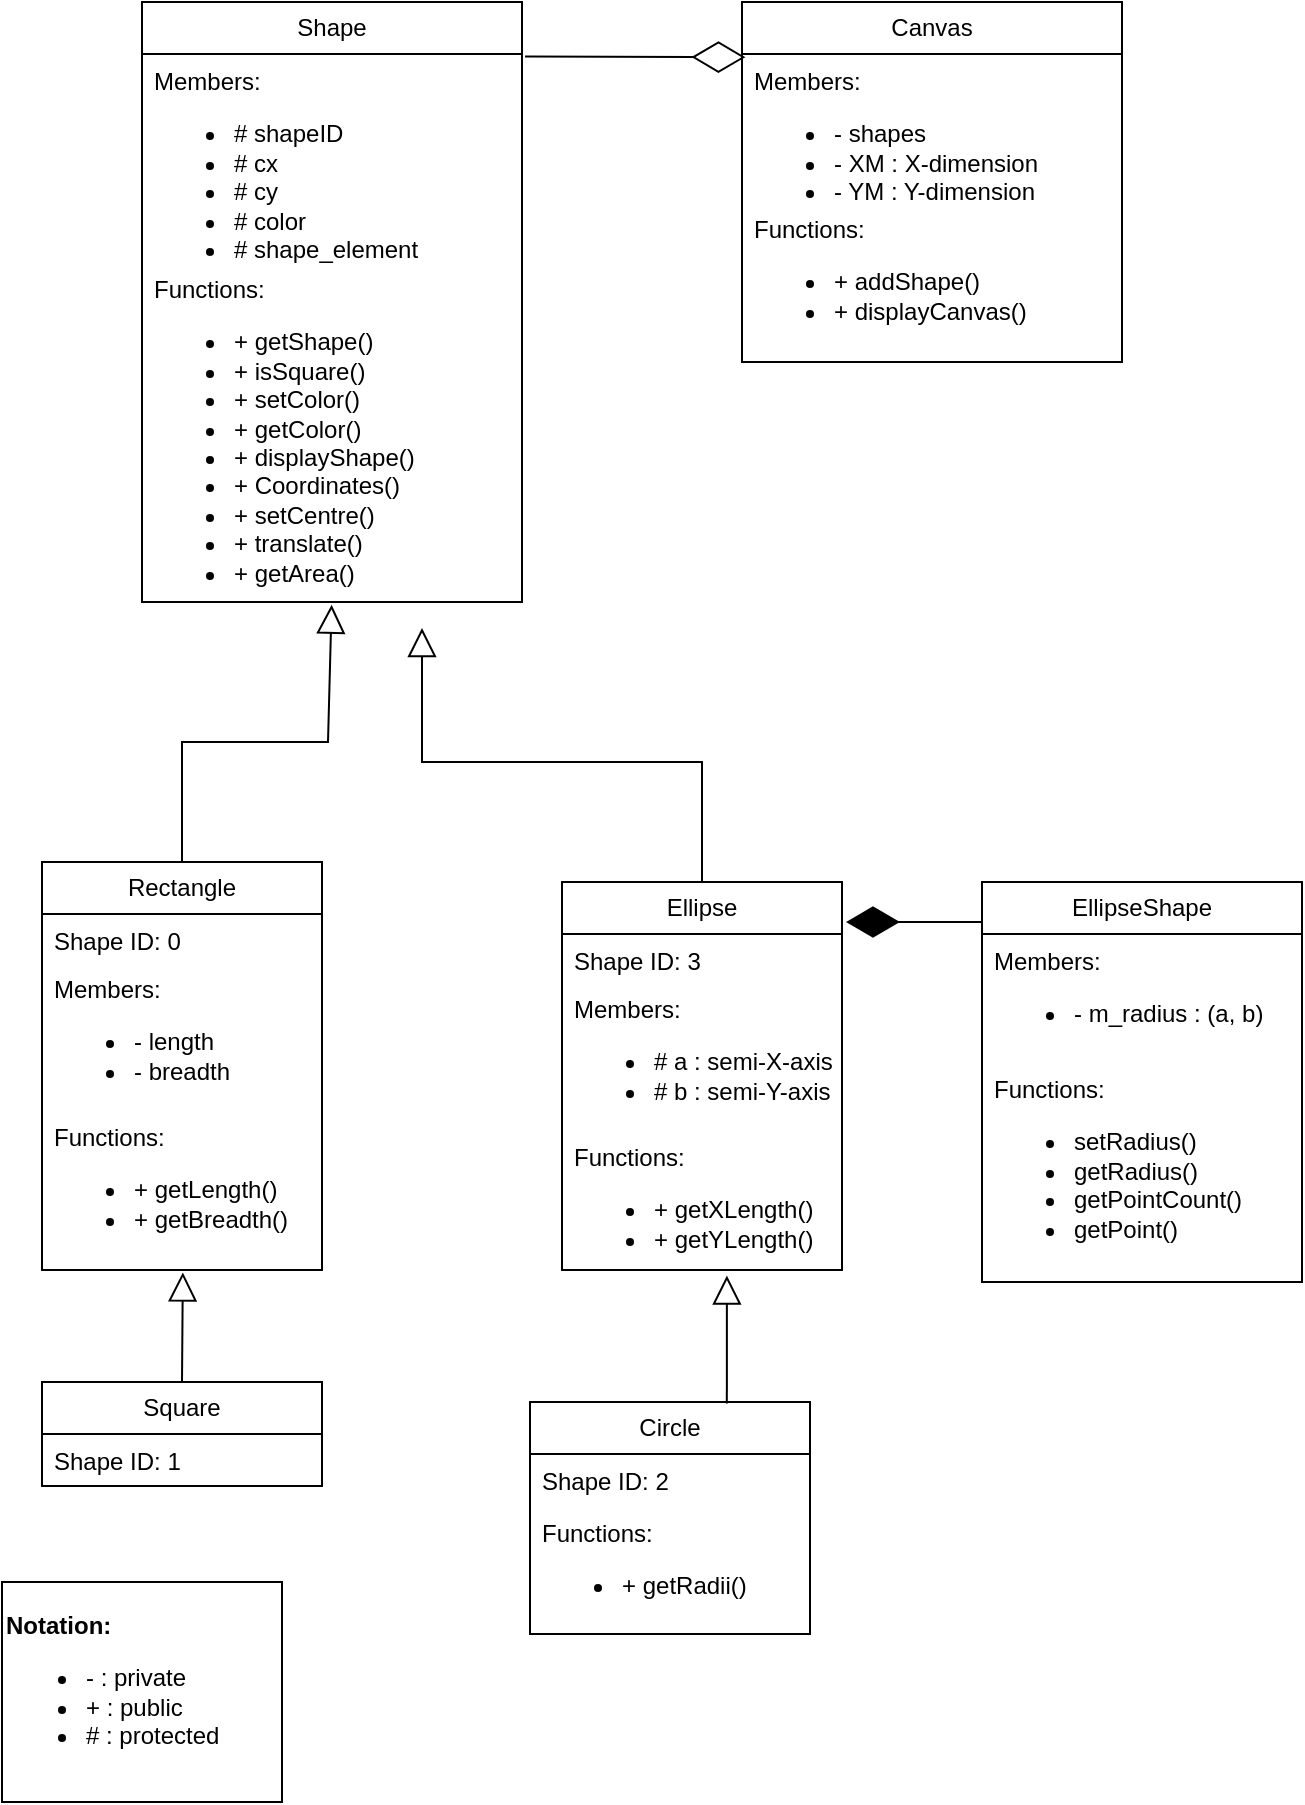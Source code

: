 <mxfile version="27.1.6">
  <diagram name="Page-1" id="7hACqgQvkvGabZb02zQf">
    <mxGraphModel dx="760" dy="527" grid="1" gridSize="10" guides="1" tooltips="1" connect="1" arrows="1" fold="1" page="1" pageScale="1" pageWidth="827" pageHeight="1169" background="#FFFFFF" math="0" shadow="0">
      <root>
        <mxCell id="0" />
        <mxCell id="1" parent="0" />
        <mxCell id="FPPSuQH6Zmqco6IqpO9m-17" value="Rectangle" style="swimlane;fontStyle=0;childLayout=stackLayout;horizontal=1;startSize=26;fillColor=none;horizontalStack=0;resizeParent=1;resizeParentMax=0;resizeLast=0;collapsible=1;marginBottom=0;whiteSpace=wrap;html=1;" vertex="1" parent="1">
          <mxGeometry x="100" y="440" width="140" height="204" as="geometry" />
        </mxCell>
        <mxCell id="FPPSuQH6Zmqco6IqpO9m-51" value="&lt;div&gt;Shape ID: 0&lt;/div&gt;" style="text;strokeColor=none;fillColor=none;align=left;verticalAlign=top;spacingLeft=4;spacingRight=4;overflow=hidden;rotatable=0;points=[[0,0.5],[1,0.5]];portConstraint=eastwest;whiteSpace=wrap;html=1;" vertex="1" parent="FPPSuQH6Zmqco6IqpO9m-17">
          <mxGeometry y="26" width="140" height="24" as="geometry" />
        </mxCell>
        <mxCell id="FPPSuQH6Zmqco6IqpO9m-18" value="Members:&lt;br&gt;&lt;ul&gt;&lt;li&gt;- length&amp;nbsp;&lt;/li&gt;&lt;li&gt;- breadth&lt;/li&gt;&lt;/ul&gt;&lt;div&gt;&lt;br&gt;&lt;/div&gt;" style="text;strokeColor=none;fillColor=none;align=left;verticalAlign=top;spacingLeft=4;spacingRight=4;overflow=hidden;rotatable=0;points=[[0,0.5],[1,0.5]];portConstraint=eastwest;whiteSpace=wrap;html=1;" vertex="1" parent="FPPSuQH6Zmqco6IqpO9m-17">
          <mxGeometry y="50" width="140" height="74" as="geometry" />
        </mxCell>
        <mxCell id="FPPSuQH6Zmqco6IqpO9m-19" value="Functions:&lt;div&gt;&lt;ul&gt;&lt;li&gt;+ getLength()&lt;/li&gt;&lt;li&gt;+ getBreadth()&lt;/li&gt;&lt;/ul&gt;&lt;/div&gt;" style="text;strokeColor=none;fillColor=none;align=left;verticalAlign=top;spacingLeft=4;spacingRight=4;overflow=hidden;rotatable=0;points=[[0,0.5],[1,0.5]];portConstraint=eastwest;whiteSpace=wrap;html=1;" vertex="1" parent="FPPSuQH6Zmqco6IqpO9m-17">
          <mxGeometry y="124" width="140" height="80" as="geometry" />
        </mxCell>
        <mxCell id="FPPSuQH6Zmqco6IqpO9m-21" value="Ellipse" style="swimlane;fontStyle=0;childLayout=stackLayout;horizontal=1;startSize=26;fillColor=none;horizontalStack=0;resizeParent=1;resizeParentMax=0;resizeLast=0;collapsible=1;marginBottom=0;whiteSpace=wrap;html=1;" vertex="1" parent="1">
          <mxGeometry x="360" y="450" width="140" height="194" as="geometry" />
        </mxCell>
        <mxCell id="FPPSuQH6Zmqco6IqpO9m-53" value="&lt;div&gt;Shape ID: 3&lt;/div&gt;" style="text;strokeColor=none;fillColor=none;align=left;verticalAlign=top;spacingLeft=4;spacingRight=4;overflow=hidden;rotatable=0;points=[[0,0.5],[1,0.5]];portConstraint=eastwest;whiteSpace=wrap;html=1;" vertex="1" parent="FPPSuQH6Zmqco6IqpO9m-21">
          <mxGeometry y="26" width="140" height="24" as="geometry" />
        </mxCell>
        <mxCell id="FPPSuQH6Zmqco6IqpO9m-22" value="Members:&lt;div&gt;&lt;ul&gt;&lt;li&gt;# a : semi-X-axis&lt;/li&gt;&lt;li&gt;# b : semi-Y-axis&lt;/li&gt;&lt;/ul&gt;&lt;/div&gt;" style="text;strokeColor=none;fillColor=none;align=left;verticalAlign=top;spacingLeft=4;spacingRight=4;overflow=hidden;rotatable=0;points=[[0,0.5],[1,0.5]];portConstraint=eastwest;whiteSpace=wrap;html=1;" vertex="1" parent="FPPSuQH6Zmqco6IqpO9m-21">
          <mxGeometry y="50" width="140" height="74" as="geometry" />
        </mxCell>
        <mxCell id="FPPSuQH6Zmqco6IqpO9m-23" value="Functions:&lt;div&gt;&lt;ul&gt;&lt;li&gt;+ getXLength()&lt;/li&gt;&lt;li&gt;+ getYLength()&lt;/li&gt;&lt;/ul&gt;&lt;/div&gt;" style="text;strokeColor=none;fillColor=none;align=left;verticalAlign=top;spacingLeft=4;spacingRight=4;overflow=hidden;rotatable=0;points=[[0,0.5],[1,0.5]];portConstraint=eastwest;whiteSpace=wrap;html=1;" vertex="1" parent="FPPSuQH6Zmqco6IqpO9m-21">
          <mxGeometry y="124" width="140" height="70" as="geometry" />
        </mxCell>
        <mxCell id="FPPSuQH6Zmqco6IqpO9m-25" value="EllipseShape" style="swimlane;fontStyle=0;childLayout=stackLayout;horizontal=1;startSize=26;fillColor=none;horizontalStack=0;resizeParent=1;resizeParentMax=0;resizeLast=0;collapsible=1;marginBottom=0;whiteSpace=wrap;html=1;" vertex="1" parent="1">
          <mxGeometry x="570" y="450" width="160" height="200" as="geometry" />
        </mxCell>
        <mxCell id="FPPSuQH6Zmqco6IqpO9m-26" value="Members:&lt;div&gt;&lt;ul&gt;&lt;li&gt;- m_radius : (a, b)&lt;/li&gt;&lt;/ul&gt;&lt;/div&gt;" style="text;strokeColor=none;fillColor=none;align=left;verticalAlign=top;spacingLeft=4;spacingRight=4;overflow=hidden;rotatable=0;points=[[0,0.5],[1,0.5]];portConstraint=eastwest;whiteSpace=wrap;html=1;" vertex="1" parent="FPPSuQH6Zmqco6IqpO9m-25">
          <mxGeometry y="26" width="160" height="64" as="geometry" />
        </mxCell>
        <mxCell id="FPPSuQH6Zmqco6IqpO9m-27" value="Functions:&lt;div&gt;&lt;ul&gt;&lt;li&gt;setRadius()&lt;/li&gt;&lt;li&gt;getRadius()&lt;/li&gt;&lt;li&gt;getPointCount()&lt;/li&gt;&lt;li&gt;getPoint()&lt;/li&gt;&lt;/ul&gt;&lt;/div&gt;" style="text;strokeColor=none;fillColor=none;align=left;verticalAlign=top;spacingLeft=4;spacingRight=4;overflow=hidden;rotatable=0;points=[[0,0.5],[1,0.5]];portConstraint=eastwest;whiteSpace=wrap;html=1;" vertex="1" parent="FPPSuQH6Zmqco6IqpO9m-25">
          <mxGeometry y="90" width="160" height="110" as="geometry" />
        </mxCell>
        <mxCell id="FPPSuQH6Zmqco6IqpO9m-29" value="Canvas" style="swimlane;fontStyle=0;childLayout=stackLayout;horizontal=1;startSize=26;fillColor=none;horizontalStack=0;resizeParent=1;resizeParentMax=0;resizeLast=0;collapsible=1;marginBottom=0;whiteSpace=wrap;html=1;" vertex="1" parent="1">
          <mxGeometry x="450" y="10" width="190" height="180" as="geometry" />
        </mxCell>
        <mxCell id="FPPSuQH6Zmqco6IqpO9m-30" value="Members:&lt;div&gt;&lt;ul&gt;&lt;li&gt;- shapes&lt;/li&gt;&lt;li&gt;- XM : X-dimension&lt;/li&gt;&lt;li&gt;- YM : Y-dimension&lt;/li&gt;&lt;/ul&gt;&lt;/div&gt;" style="text;strokeColor=none;fillColor=none;align=left;verticalAlign=top;spacingLeft=4;spacingRight=4;overflow=hidden;rotatable=0;points=[[0,0.5],[1,0.5]];portConstraint=eastwest;whiteSpace=wrap;html=1;" vertex="1" parent="FPPSuQH6Zmqco6IqpO9m-29">
          <mxGeometry y="26" width="190" height="74" as="geometry" />
        </mxCell>
        <mxCell id="FPPSuQH6Zmqco6IqpO9m-31" value="Functions:&lt;div&gt;&lt;ul&gt;&lt;li&gt;+ addShape()&lt;/li&gt;&lt;li&gt;+ displayCanvas()&lt;/li&gt;&lt;/ul&gt;&lt;/div&gt;" style="text;strokeColor=none;fillColor=none;align=left;verticalAlign=top;spacingLeft=4;spacingRight=4;overflow=hidden;rotatable=0;points=[[0,0.5],[1,0.5]];portConstraint=eastwest;whiteSpace=wrap;html=1;" vertex="1" parent="FPPSuQH6Zmqco6IqpO9m-29">
          <mxGeometry y="100" width="190" height="80" as="geometry" />
        </mxCell>
        <mxCell id="FPPSuQH6Zmqco6IqpO9m-43" value="Shape" style="swimlane;fontStyle=0;childLayout=stackLayout;horizontal=1;startSize=26;fillColor=none;horizontalStack=0;resizeParent=1;resizeParentMax=0;resizeLast=0;collapsible=1;marginBottom=0;whiteSpace=wrap;html=1;" vertex="1" parent="1">
          <mxGeometry x="150" y="10" width="190" height="300" as="geometry" />
        </mxCell>
        <mxCell id="FPPSuQH6Zmqco6IqpO9m-44" value="Members:&lt;br&gt;&lt;ul&gt;&lt;li&gt;# shapeID&lt;/li&gt;&lt;li&gt;# cx&lt;/li&gt;&lt;li&gt;# cy&lt;/li&gt;&lt;li&gt;# color&lt;/li&gt;&lt;li&gt;# shape_element&lt;/li&gt;&lt;/ul&gt;" style="text;strokeColor=none;fillColor=none;align=left;verticalAlign=top;spacingLeft=4;spacingRight=4;overflow=hidden;rotatable=0;points=[[0,0.5],[1,0.5]];portConstraint=eastwest;whiteSpace=wrap;html=1;" vertex="1" parent="FPPSuQH6Zmqco6IqpO9m-43">
          <mxGeometry y="26" width="190" height="104" as="geometry" />
        </mxCell>
        <mxCell id="FPPSuQH6Zmqco6IqpO9m-45" value="Functions:&lt;div&gt;&lt;ul&gt;&lt;li&gt;+ getShape()&lt;/li&gt;&lt;li&gt;+ isSquare()&lt;/li&gt;&lt;li&gt;+ setColor()&lt;/li&gt;&lt;li&gt;+ getColor()&lt;/li&gt;&lt;li&gt;+ displayShape()&lt;/li&gt;&lt;li&gt;+ Coordinates()&lt;/li&gt;&lt;li&gt;+ setCentre()&lt;/li&gt;&lt;li&gt;+ translate()&lt;/li&gt;&lt;li&gt;+ getArea()&lt;/li&gt;&lt;/ul&gt;&lt;/div&gt;" style="text;strokeColor=none;fillColor=none;align=left;verticalAlign=top;spacingLeft=4;spacingRight=4;overflow=hidden;rotatable=0;points=[[0,0.5],[1,0.5]];portConstraint=eastwest;whiteSpace=wrap;html=1;" vertex="1" parent="FPPSuQH6Zmqco6IqpO9m-43">
          <mxGeometry y="130" width="190" height="170" as="geometry" />
        </mxCell>
        <mxCell id="FPPSuQH6Zmqco6IqpO9m-54" value="Square" style="swimlane;fontStyle=0;childLayout=stackLayout;horizontal=1;startSize=26;fillColor=none;horizontalStack=0;resizeParent=1;resizeParentMax=0;resizeLast=0;collapsible=1;marginBottom=0;whiteSpace=wrap;html=1;" vertex="1" parent="1">
          <mxGeometry x="100" y="700" width="140" height="52" as="geometry" />
        </mxCell>
        <mxCell id="FPPSuQH6Zmqco6IqpO9m-55" value="Shape ID: 1" style="text;strokeColor=none;fillColor=none;align=left;verticalAlign=top;spacingLeft=4;spacingRight=4;overflow=hidden;rotatable=0;points=[[0,0.5],[1,0.5]];portConstraint=eastwest;whiteSpace=wrap;html=1;" vertex="1" parent="FPPSuQH6Zmqco6IqpO9m-54">
          <mxGeometry y="26" width="140" height="26" as="geometry" />
        </mxCell>
        <mxCell id="FPPSuQH6Zmqco6IqpO9m-58" value="Circle" style="swimlane;fontStyle=0;childLayout=stackLayout;horizontal=1;startSize=26;fillColor=none;horizontalStack=0;resizeParent=1;resizeParentMax=0;resizeLast=0;collapsible=1;marginBottom=0;whiteSpace=wrap;html=1;" vertex="1" parent="1">
          <mxGeometry x="344" y="710" width="140" height="116" as="geometry" />
        </mxCell>
        <mxCell id="FPPSuQH6Zmqco6IqpO9m-61" value="Shape ID: 2" style="text;strokeColor=none;fillColor=none;align=left;verticalAlign=top;spacingLeft=4;spacingRight=4;overflow=hidden;rotatable=0;points=[[0,0.5],[1,0.5]];portConstraint=eastwest;whiteSpace=wrap;html=1;" vertex="1" parent="FPPSuQH6Zmqco6IqpO9m-58">
          <mxGeometry y="26" width="140" height="26" as="geometry" />
        </mxCell>
        <mxCell id="FPPSuQH6Zmqco6IqpO9m-59" value="Functions:&lt;div&gt;&lt;ul&gt;&lt;li&gt;+ getRadii()&lt;/li&gt;&lt;/ul&gt;&lt;/div&gt;" style="text;strokeColor=none;fillColor=none;align=left;verticalAlign=top;spacingLeft=4;spacingRight=4;overflow=hidden;rotatable=0;points=[[0,0.5],[1,0.5]];portConstraint=eastwest;whiteSpace=wrap;html=1;" vertex="1" parent="FPPSuQH6Zmqco6IqpO9m-58">
          <mxGeometry y="52" width="140" height="64" as="geometry" />
        </mxCell>
        <mxCell id="FPPSuQH6Zmqco6IqpO9m-62" value="" style="endArrow=block;endFill=0;endSize=12;html=1;rounded=0;exitX=0.5;exitY=0;exitDx=0;exitDy=0;entryX=0.499;entryY=1.008;entryDx=0;entryDy=0;entryPerimeter=0;" edge="1" parent="1" source="FPPSuQH6Zmqco6IqpO9m-17" target="FPPSuQH6Zmqco6IqpO9m-45">
          <mxGeometry width="160" relative="1" as="geometry">
            <mxPoint x="160" y="380" as="sourcePoint" />
            <mxPoint x="240" y="330" as="targetPoint" />
            <Array as="points">
              <mxPoint x="170" y="380" />
              <mxPoint x="243" y="380" />
            </Array>
          </mxGeometry>
        </mxCell>
        <mxCell id="FPPSuQH6Zmqco6IqpO9m-63" value="" style="endArrow=block;endFill=0;endSize=12;html=1;rounded=0;exitX=0.5;exitY=0;exitDx=0;exitDy=0;" edge="1" parent="1">
          <mxGeometry width="160" relative="1" as="geometry">
            <mxPoint x="430" y="450" as="sourcePoint" />
            <mxPoint x="290" y="323" as="targetPoint" />
            <Array as="points">
              <mxPoint x="430" y="390" />
              <mxPoint x="290" y="390" />
            </Array>
          </mxGeometry>
        </mxCell>
        <mxCell id="FPPSuQH6Zmqco6IqpO9m-64" value="" style="endArrow=block;endFill=0;endSize=12;html=1;rounded=0;exitX=0.5;exitY=0;exitDx=0;exitDy=0;entryX=0.503;entryY=1.015;entryDx=0;entryDy=0;entryPerimeter=0;" edge="1" parent="1" source="FPPSuQH6Zmqco6IqpO9m-54" target="FPPSuQH6Zmqco6IqpO9m-19">
          <mxGeometry width="160" relative="1" as="geometry">
            <mxPoint x="200" y="670" as="sourcePoint" />
            <mxPoint x="360" y="670" as="targetPoint" />
          </mxGeometry>
        </mxCell>
        <mxCell id="FPPSuQH6Zmqco6IqpO9m-65" value="" style="endArrow=block;endFill=0;endSize=12;html=1;rounded=0;entryX=0.589;entryY=1.04;entryDx=0;entryDy=0;entryPerimeter=0;exitX=0.703;exitY=0.007;exitDx=0;exitDy=0;exitPerimeter=0;" edge="1" parent="1" source="FPPSuQH6Zmqco6IqpO9m-58" target="FPPSuQH6Zmqco6IqpO9m-23">
          <mxGeometry width="160" relative="1" as="geometry">
            <mxPoint x="310" y="680" as="sourcePoint" />
            <mxPoint x="470" y="680" as="targetPoint" />
          </mxGeometry>
        </mxCell>
        <mxCell id="FPPSuQH6Zmqco6IqpO9m-66" value="" style="endArrow=diamondThin;endFill=1;endSize=24;html=1;rounded=0;" edge="1" parent="1">
          <mxGeometry width="160" relative="1" as="geometry">
            <mxPoint x="570" y="470" as="sourcePoint" />
            <mxPoint x="502" y="470" as="targetPoint" />
          </mxGeometry>
        </mxCell>
        <mxCell id="FPPSuQH6Zmqco6IqpO9m-67" value="" style="endArrow=diamondThin;endFill=0;endSize=24;html=1;rounded=0;entryX=0.009;entryY=0.022;entryDx=0;entryDy=0;entryPerimeter=0;exitX=1.008;exitY=0.012;exitDx=0;exitDy=0;exitPerimeter=0;" edge="1" parent="1" source="FPPSuQH6Zmqco6IqpO9m-44" target="FPPSuQH6Zmqco6IqpO9m-30">
          <mxGeometry width="160" relative="1" as="geometry">
            <mxPoint x="310" y="180" as="sourcePoint" />
            <mxPoint x="470" y="180" as="targetPoint" />
          </mxGeometry>
        </mxCell>
        <mxCell id="FPPSuQH6Zmqco6IqpO9m-69" value="&lt;div style=&quot;&quot;&gt;&lt;span style=&quot;background-color: transparent; color: light-dark(rgb(0, 0, 0), rgb(255, 255, 255));&quot;&gt;&lt;b&gt;Notation:&lt;/b&gt;&lt;/span&gt;&lt;/div&gt;&lt;div&gt;&lt;ul&gt;&lt;li&gt;- : private&lt;/li&gt;&lt;li&gt;+ : public&lt;/li&gt;&lt;li&gt;# : protected&lt;/li&gt;&lt;/ul&gt;&lt;/div&gt;" style="html=1;whiteSpace=wrap;align=left;perimeterSpacing=6;fillColor=none;" vertex="1" parent="1">
          <mxGeometry x="80" y="800" width="140" height="110" as="geometry" />
        </mxCell>
      </root>
    </mxGraphModel>
  </diagram>
</mxfile>
